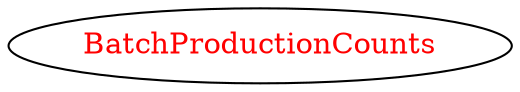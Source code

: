digraph dependencyGraph {
 concentrate=true;
 ranksep="2.0";
 rankdir="LR"; 
 splines="ortho";
"BatchProductionCounts" [fontcolor="red"];
}